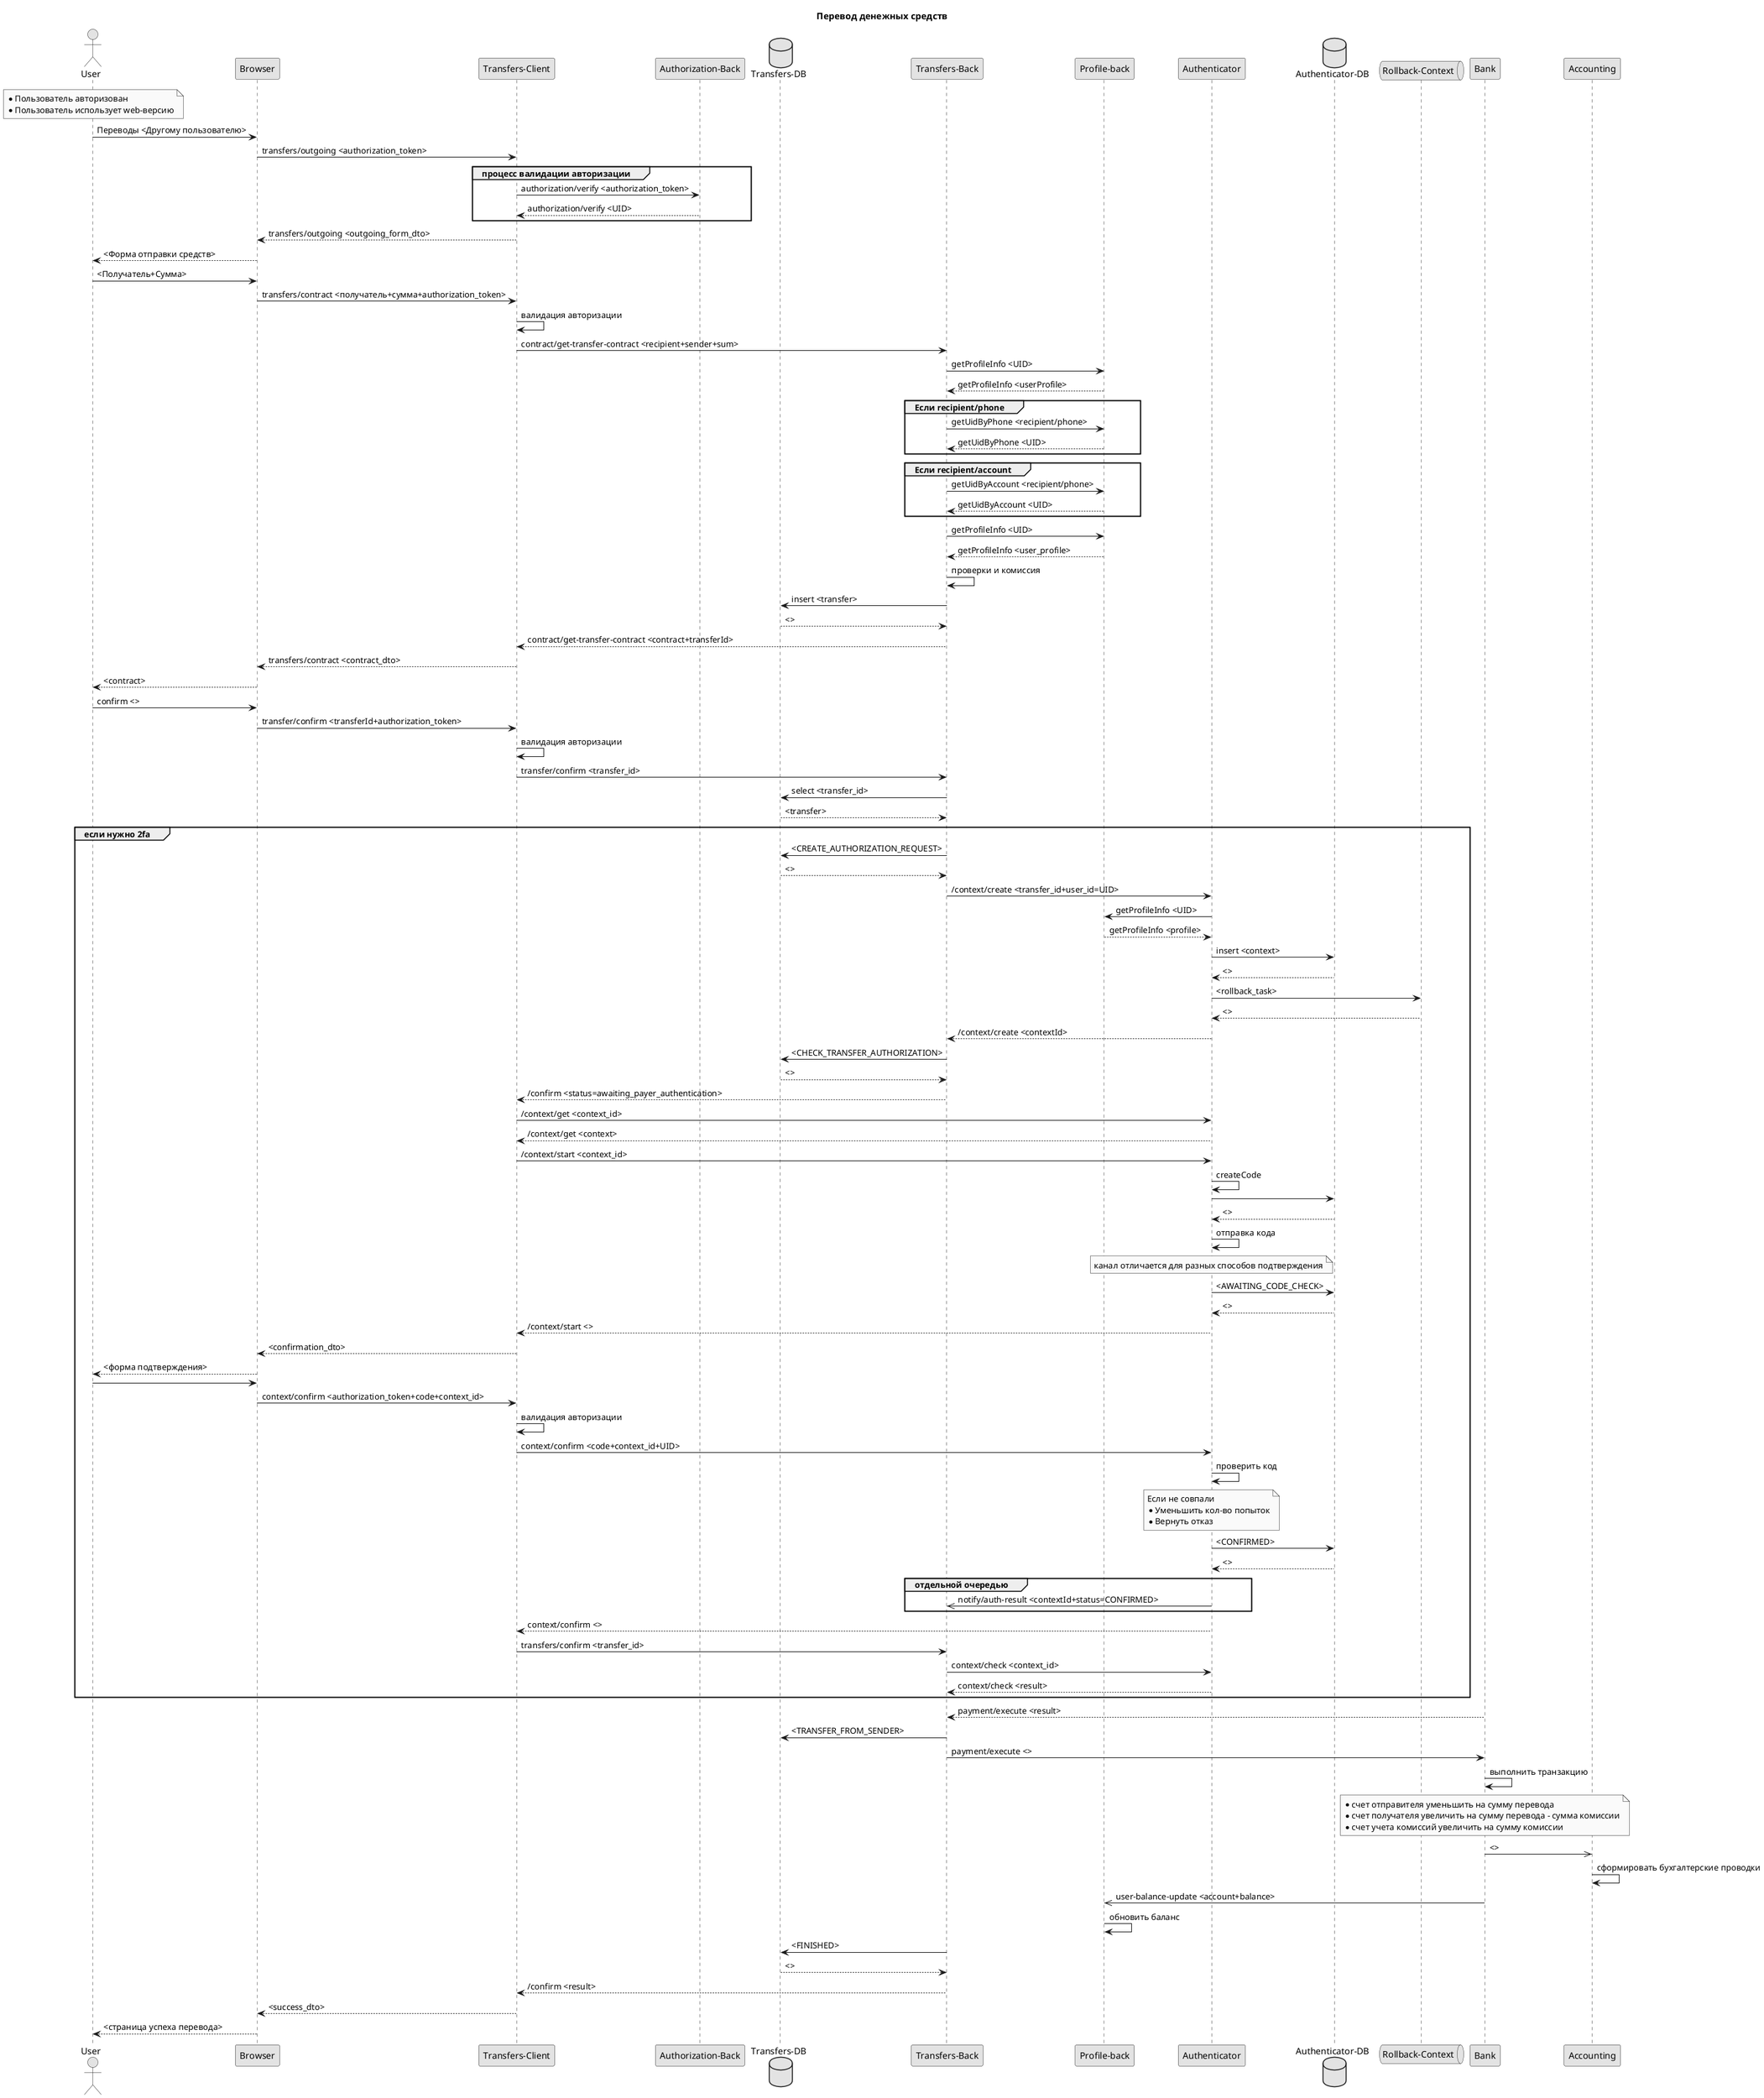 @startuml

skinparam shadowing false
skinparam monochrome true

!define request(a,b,c,d) a->b : c <d>
!define response(a,b,c,d) a-->b : c <d>
!define processing(a,b) a->a : b
!define asynchronousCall(a,b,c,d) a->>b : c <d>

actor User as user
participant Browser as browser
participant "Transfers-Сlient" as transfers_client
participant "Authorization-Back" as auth_back
database "Transfers-DB" as transfers_db
participant "Transfers-Back" as transfers
participant "Profile-back" as profile_back
participant "Authenticator" as authenticator
database "Authenticator-DB" as authenticator_db
queue "Rollback-Context" as rollback_context
participant "Bank" as bank
participant "Accounting" as accounting


title Перевод денежных средств

 note over user
    * Пользователь авторизован
    * Пользователь использует web-версию
 end note

request(user,browser,Переводы,Другому пользователю)
request(browser,transfers_client,transfers/outgoing,authorization_token)
    group процесс валидации авторизации
        request(transfers_client,auth_back,authorization/verify,authorization_token)
        response(auth_back,transfers_client,authorization/verify,UID)
    end
response(transfers_client, browser,transfers/outgoing, outgoing_form_dto)
response(browser,user, , Форма отправки средств)

request(user,browser,,Получатель+Сумма)
request(browser,transfers_client,transfers/contract,получатель+сумма+authorization_token)
processing(transfers_client, валидация авторизации)

request(transfers_client,transfers,contract/get-transfer-contract,recipient+sender+sum)

' Получаем данные по отправителю
request(transfers,profile_back,getProfileInfo,UID)
response(profile_back, transfers, getProfileInfo,userProfile)

' Получаем данные по получателю

    group Если recipient/phone
        request(transfers,profile_back,getUidByPhone,recipient/phone)
        response(profile_back,transfers,getUidByPhone,UID)
    end

    group Если recipient/account
        request(transfers,profile_back,getUidByAccount,recipient/phone)
        response(profile_back,transfers,getUidByAccount,UID)
    end
request(transfers,profile_back,getProfileInfo,UID)
response(profile_back, transfers, getProfileInfo,user_profile)

processing(transfers,проверки и комиссия)

request(transfers,transfers_db,insert,transfer)
response(transfers_db,transfers,,)

response(transfers,transfers_client,contract/get-transfer-contract,contract+transferId)
response(transfers_client, browser,transfers/contract, contract_dto)

response(browser,user,,contract)

request(user,browser,confirm,)
request(browser,transfers_client,transfer/confirm,transferId+authorization_token)
processing(transfers_client, валидация авторизации)

request(transfers_client,transfers,transfer/confirm,transfer_id)
request(transfers,transfers_db,select,transfer_id)
response(transfers_db,transfers,,transfer)

    group если нужно 2fa
        request(transfers,transfers_db,,CREATE_AUTHORIZATION_REQUEST)
        response(transfers_db,transfers,,)
        request(transfers,authenticator,/context/create,transfer_id+user_id=UID)
        request(authenticator,profile_back,getProfileInfo,UID)
        response(profile_back,authenticator,getProfileInfo,profile)
        request(authenticator,authenticator_db,insert,context)
        response(authenticator_db,authenticator,,)
        request(authenticator,rollback_context,,rollback_task)
        response(rollback_context,authenticator,,)
        response(authenticator,transfers,/context/create,contextId)
        request(transfers,transfers_db,,CHECK_TRANSFER_AUTHORIZATION)
        response(transfers_db,transfers,,)
        response(transfers,transfers_client,/confirm, status=awaiting_payer_authentication)

        request(transfers_client,authenticator,/context/get,context_id)
        response(authenticator,transfers_client,/context/get,context)

        request(transfers_client,authenticator,/context/start,context_id)
        processing(authenticator,createCode)
        request(authenticator,authenticator_db,,code)
        response(authenticator_db,authenticator,,)
        processing(authenticator,отправка кода)
            note over authenticator
                канал отличается для разных способов подтверждения
            end note
        request(authenticator,authenticator_db,,AWAITING_CODE_CHECK)
        response(authenticator_db,authenticator,,)
        response(authenticator,transfers_client,/context/start,)
        response(transfers_client,browser,,confirmation_dto)
        response(browser,user,,форма подтверждения)
        request(user,browser,,code)
        request(browser,transfers_client,context/confirm,authorization_token+code+context_id)
        processing(transfers_client, валидация авторизации)
        request(transfers_client,authenticator,context/confirm,code+context_id+UID)
        processing(authenticator,проверить код)
            note over authenticator
                Если не совпали
                * Уменьшить кол-во попыток
                * Вернуть отказ
            end note
        request(authenticator,authenticator_db,,CONFIRMED)
        response(authenticator_db,authenticator,,)
            group отдельной очередью
                asynchronousCall(authenticator,transfers,notify/auth-result,contextId+status=CONFIRMED)
            end
        response(authenticator,transfers_client,context/confirm,)

        request(transfers_client,transfers,transfers/confirm,transfer_id)
        request(transfers,authenticator,context/check,context_id)
        response(authenticator,transfers,context/check,result)
    end

response(bank,transfers,payment/execute,result)
request(transfers,transfers_db,,TRANSFER_FROM_SENDER)

request(transfers,bank,payment/execute,)
processing(bank,выполнить транзакцию)
    note over bank
        * счет отправителя уменьшить на сумму перевода
        * счет получателя увеличить на сумму перевода - сумма комиссии
        * счет учета комиссий увеличить на сумму комиссии
    end note
asynchronousCall(bank,accounting,,)
processing(accounting, сформировать бухгалтерские проводки)

asynchronousCall(bank,profile_back,user-balance-update,account+balance)
processing(profile_back,обновить баланс)


request(transfers,transfers_db,,FINISHED)
response(transfers_db,transfers,,)

response(transfers,transfers_client,/confirm,result)
response(transfers_client,browser,,success_dto)

response(browser,user,,страница успеха перевода)


@enduml